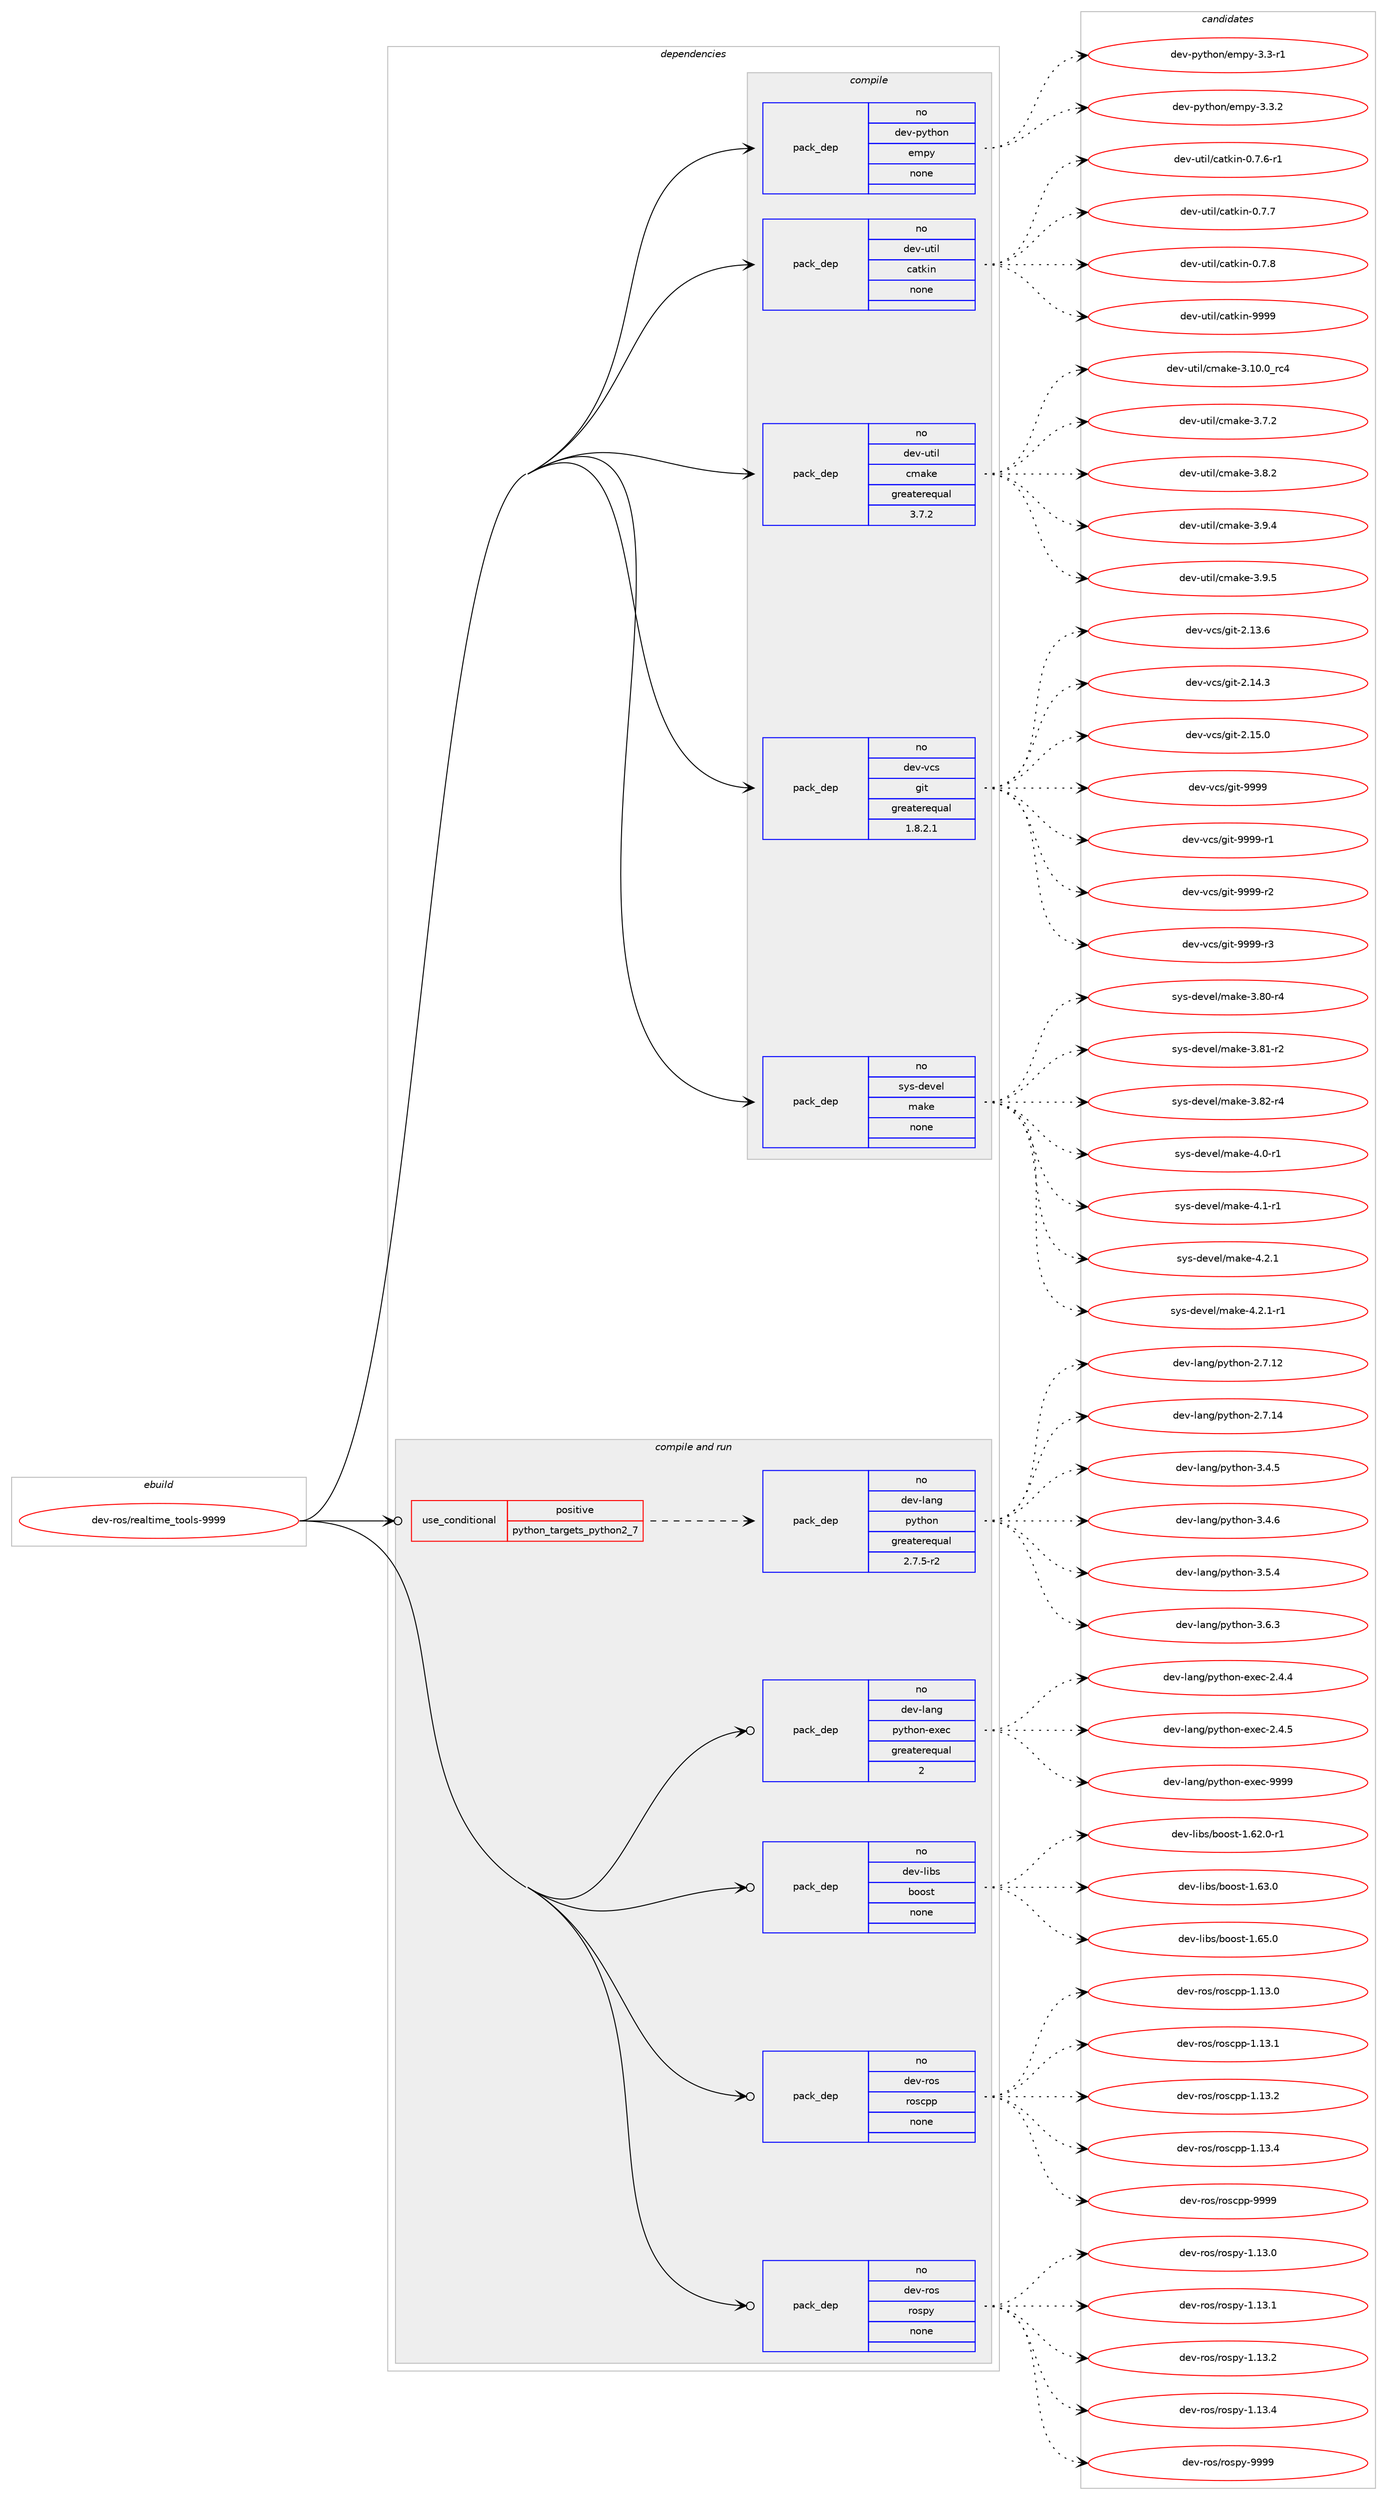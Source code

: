 digraph prolog {

# *************
# Graph options
# *************

newrank=true;
concentrate=true;
compound=true;
graph [rankdir=LR,fontname=Helvetica,fontsize=10,ranksep=1.5];#, ranksep=2.5, nodesep=0.2];
edge  [arrowhead=vee];
node  [fontname=Helvetica,fontsize=10];

# **********
# The ebuild
# **********

subgraph cluster_leftcol {
color=gray;
rank=same;
label=<<i>ebuild</i>>;
id [label="dev-ros/realtime_tools-9999", color=red, width=4, href="../dev-ros/realtime_tools-9999.svg"];
}

# ****************
# The dependencies
# ****************

subgraph cluster_midcol {
color=gray;
label=<<i>dependencies</i>>;
subgraph cluster_compile {
fillcolor="#eeeeee";
style=filled;
label=<<i>compile</i>>;
subgraph pack157177 {
dependency207393 [label=<<TABLE BORDER="0" CELLBORDER="1" CELLSPACING="0" CELLPADDING="4" WIDTH="220"><TR><TD ROWSPAN="6" CELLPADDING="30">pack_dep</TD></TR><TR><TD WIDTH="110">no</TD></TR><TR><TD>dev-python</TD></TR><TR><TD>empy</TD></TR><TR><TD>none</TD></TR><TR><TD></TD></TR></TABLE>>, shape=none, color=blue];
}
id:e -> dependency207393:w [weight=20,style="solid",arrowhead="vee"];
subgraph pack157178 {
dependency207394 [label=<<TABLE BORDER="0" CELLBORDER="1" CELLSPACING="0" CELLPADDING="4" WIDTH="220"><TR><TD ROWSPAN="6" CELLPADDING="30">pack_dep</TD></TR><TR><TD WIDTH="110">no</TD></TR><TR><TD>dev-util</TD></TR><TR><TD>catkin</TD></TR><TR><TD>none</TD></TR><TR><TD></TD></TR></TABLE>>, shape=none, color=blue];
}
id:e -> dependency207394:w [weight=20,style="solid",arrowhead="vee"];
subgraph pack157179 {
dependency207395 [label=<<TABLE BORDER="0" CELLBORDER="1" CELLSPACING="0" CELLPADDING="4" WIDTH="220"><TR><TD ROWSPAN="6" CELLPADDING="30">pack_dep</TD></TR><TR><TD WIDTH="110">no</TD></TR><TR><TD>dev-util</TD></TR><TR><TD>cmake</TD></TR><TR><TD>greaterequal</TD></TR><TR><TD>3.7.2</TD></TR></TABLE>>, shape=none, color=blue];
}
id:e -> dependency207395:w [weight=20,style="solid",arrowhead="vee"];
subgraph pack157180 {
dependency207396 [label=<<TABLE BORDER="0" CELLBORDER="1" CELLSPACING="0" CELLPADDING="4" WIDTH="220"><TR><TD ROWSPAN="6" CELLPADDING="30">pack_dep</TD></TR><TR><TD WIDTH="110">no</TD></TR><TR><TD>dev-vcs</TD></TR><TR><TD>git</TD></TR><TR><TD>greaterequal</TD></TR><TR><TD>1.8.2.1</TD></TR></TABLE>>, shape=none, color=blue];
}
id:e -> dependency207396:w [weight=20,style="solid",arrowhead="vee"];
subgraph pack157181 {
dependency207397 [label=<<TABLE BORDER="0" CELLBORDER="1" CELLSPACING="0" CELLPADDING="4" WIDTH="220"><TR><TD ROWSPAN="6" CELLPADDING="30">pack_dep</TD></TR><TR><TD WIDTH="110">no</TD></TR><TR><TD>sys-devel</TD></TR><TR><TD>make</TD></TR><TR><TD>none</TD></TR><TR><TD></TD></TR></TABLE>>, shape=none, color=blue];
}
id:e -> dependency207397:w [weight=20,style="solid",arrowhead="vee"];
}
subgraph cluster_compileandrun {
fillcolor="#eeeeee";
style=filled;
label=<<i>compile and run</i>>;
subgraph cond46229 {
dependency207398 [label=<<TABLE BORDER="0" CELLBORDER="1" CELLSPACING="0" CELLPADDING="4"><TR><TD ROWSPAN="3" CELLPADDING="10">use_conditional</TD></TR><TR><TD>positive</TD></TR><TR><TD>python_targets_python2_7</TD></TR></TABLE>>, shape=none, color=red];
subgraph pack157182 {
dependency207399 [label=<<TABLE BORDER="0" CELLBORDER="1" CELLSPACING="0" CELLPADDING="4" WIDTH="220"><TR><TD ROWSPAN="6" CELLPADDING="30">pack_dep</TD></TR><TR><TD WIDTH="110">no</TD></TR><TR><TD>dev-lang</TD></TR><TR><TD>python</TD></TR><TR><TD>greaterequal</TD></TR><TR><TD>2.7.5-r2</TD></TR></TABLE>>, shape=none, color=blue];
}
dependency207398:e -> dependency207399:w [weight=20,style="dashed",arrowhead="vee"];
}
id:e -> dependency207398:w [weight=20,style="solid",arrowhead="odotvee"];
subgraph pack157183 {
dependency207400 [label=<<TABLE BORDER="0" CELLBORDER="1" CELLSPACING="0" CELLPADDING="4" WIDTH="220"><TR><TD ROWSPAN="6" CELLPADDING="30">pack_dep</TD></TR><TR><TD WIDTH="110">no</TD></TR><TR><TD>dev-lang</TD></TR><TR><TD>python-exec</TD></TR><TR><TD>greaterequal</TD></TR><TR><TD>2</TD></TR></TABLE>>, shape=none, color=blue];
}
id:e -> dependency207400:w [weight=20,style="solid",arrowhead="odotvee"];
subgraph pack157184 {
dependency207401 [label=<<TABLE BORDER="0" CELLBORDER="1" CELLSPACING="0" CELLPADDING="4" WIDTH="220"><TR><TD ROWSPAN="6" CELLPADDING="30">pack_dep</TD></TR><TR><TD WIDTH="110">no</TD></TR><TR><TD>dev-libs</TD></TR><TR><TD>boost</TD></TR><TR><TD>none</TD></TR><TR><TD></TD></TR></TABLE>>, shape=none, color=blue];
}
id:e -> dependency207401:w [weight=20,style="solid",arrowhead="odotvee"];
subgraph pack157185 {
dependency207402 [label=<<TABLE BORDER="0" CELLBORDER="1" CELLSPACING="0" CELLPADDING="4" WIDTH="220"><TR><TD ROWSPAN="6" CELLPADDING="30">pack_dep</TD></TR><TR><TD WIDTH="110">no</TD></TR><TR><TD>dev-ros</TD></TR><TR><TD>roscpp</TD></TR><TR><TD>none</TD></TR><TR><TD></TD></TR></TABLE>>, shape=none, color=blue];
}
id:e -> dependency207402:w [weight=20,style="solid",arrowhead="odotvee"];
subgraph pack157186 {
dependency207403 [label=<<TABLE BORDER="0" CELLBORDER="1" CELLSPACING="0" CELLPADDING="4" WIDTH="220"><TR><TD ROWSPAN="6" CELLPADDING="30">pack_dep</TD></TR><TR><TD WIDTH="110">no</TD></TR><TR><TD>dev-ros</TD></TR><TR><TD>rospy</TD></TR><TR><TD>none</TD></TR><TR><TD></TD></TR></TABLE>>, shape=none, color=blue];
}
id:e -> dependency207403:w [weight=20,style="solid",arrowhead="odotvee"];
}
subgraph cluster_run {
fillcolor="#eeeeee";
style=filled;
label=<<i>run</i>>;
}
}

# **************
# The candidates
# **************

subgraph cluster_choices {
rank=same;
color=gray;
label=<<i>candidates</i>>;

subgraph choice157177 {
color=black;
nodesep=1;
choice1001011184511212111610411111047101109112121455146514511449 [label="dev-python/empy-3.3-r1", color=red, width=4,href="../dev-python/empy-3.3-r1.svg"];
choice1001011184511212111610411111047101109112121455146514650 [label="dev-python/empy-3.3.2", color=red, width=4,href="../dev-python/empy-3.3.2.svg"];
dependency207393:e -> choice1001011184511212111610411111047101109112121455146514511449:w [style=dotted,weight="100"];
dependency207393:e -> choice1001011184511212111610411111047101109112121455146514650:w [style=dotted,weight="100"];
}
subgraph choice157178 {
color=black;
nodesep=1;
choice100101118451171161051084799971161071051104548465546544511449 [label="dev-util/catkin-0.7.6-r1", color=red, width=4,href="../dev-util/catkin-0.7.6-r1.svg"];
choice10010111845117116105108479997116107105110454846554655 [label="dev-util/catkin-0.7.7", color=red, width=4,href="../dev-util/catkin-0.7.7.svg"];
choice10010111845117116105108479997116107105110454846554656 [label="dev-util/catkin-0.7.8", color=red, width=4,href="../dev-util/catkin-0.7.8.svg"];
choice100101118451171161051084799971161071051104557575757 [label="dev-util/catkin-9999", color=red, width=4,href="../dev-util/catkin-9999.svg"];
dependency207394:e -> choice100101118451171161051084799971161071051104548465546544511449:w [style=dotted,weight="100"];
dependency207394:e -> choice10010111845117116105108479997116107105110454846554655:w [style=dotted,weight="100"];
dependency207394:e -> choice10010111845117116105108479997116107105110454846554656:w [style=dotted,weight="100"];
dependency207394:e -> choice100101118451171161051084799971161071051104557575757:w [style=dotted,weight="100"];
}
subgraph choice157179 {
color=black;
nodesep=1;
choice1001011184511711610510847991099710710145514649484648951149952 [label="dev-util/cmake-3.10.0_rc4", color=red, width=4,href="../dev-util/cmake-3.10.0_rc4.svg"];
choice10010111845117116105108479910997107101455146554650 [label="dev-util/cmake-3.7.2", color=red, width=4,href="../dev-util/cmake-3.7.2.svg"];
choice10010111845117116105108479910997107101455146564650 [label="dev-util/cmake-3.8.2", color=red, width=4,href="../dev-util/cmake-3.8.2.svg"];
choice10010111845117116105108479910997107101455146574652 [label="dev-util/cmake-3.9.4", color=red, width=4,href="../dev-util/cmake-3.9.4.svg"];
choice10010111845117116105108479910997107101455146574653 [label="dev-util/cmake-3.9.5", color=red, width=4,href="../dev-util/cmake-3.9.5.svg"];
dependency207395:e -> choice1001011184511711610510847991099710710145514649484648951149952:w [style=dotted,weight="100"];
dependency207395:e -> choice10010111845117116105108479910997107101455146554650:w [style=dotted,weight="100"];
dependency207395:e -> choice10010111845117116105108479910997107101455146564650:w [style=dotted,weight="100"];
dependency207395:e -> choice10010111845117116105108479910997107101455146574652:w [style=dotted,weight="100"];
dependency207395:e -> choice10010111845117116105108479910997107101455146574653:w [style=dotted,weight="100"];
}
subgraph choice157180 {
color=black;
nodesep=1;
choice10010111845118991154710310511645504649514654 [label="dev-vcs/git-2.13.6", color=red, width=4,href="../dev-vcs/git-2.13.6.svg"];
choice10010111845118991154710310511645504649524651 [label="dev-vcs/git-2.14.3", color=red, width=4,href="../dev-vcs/git-2.14.3.svg"];
choice10010111845118991154710310511645504649534648 [label="dev-vcs/git-2.15.0", color=red, width=4,href="../dev-vcs/git-2.15.0.svg"];
choice1001011184511899115471031051164557575757 [label="dev-vcs/git-9999", color=red, width=4,href="../dev-vcs/git-9999.svg"];
choice10010111845118991154710310511645575757574511449 [label="dev-vcs/git-9999-r1", color=red, width=4,href="../dev-vcs/git-9999-r1.svg"];
choice10010111845118991154710310511645575757574511450 [label="dev-vcs/git-9999-r2", color=red, width=4,href="../dev-vcs/git-9999-r2.svg"];
choice10010111845118991154710310511645575757574511451 [label="dev-vcs/git-9999-r3", color=red, width=4,href="../dev-vcs/git-9999-r3.svg"];
dependency207396:e -> choice10010111845118991154710310511645504649514654:w [style=dotted,weight="100"];
dependency207396:e -> choice10010111845118991154710310511645504649524651:w [style=dotted,weight="100"];
dependency207396:e -> choice10010111845118991154710310511645504649534648:w [style=dotted,weight="100"];
dependency207396:e -> choice1001011184511899115471031051164557575757:w [style=dotted,weight="100"];
dependency207396:e -> choice10010111845118991154710310511645575757574511449:w [style=dotted,weight="100"];
dependency207396:e -> choice10010111845118991154710310511645575757574511450:w [style=dotted,weight="100"];
dependency207396:e -> choice10010111845118991154710310511645575757574511451:w [style=dotted,weight="100"];
}
subgraph choice157181 {
color=black;
nodesep=1;
choice11512111545100101118101108471099710710145514656484511452 [label="sys-devel/make-3.80-r4", color=red, width=4,href="../sys-devel/make-3.80-r4.svg"];
choice11512111545100101118101108471099710710145514656494511450 [label="sys-devel/make-3.81-r2", color=red, width=4,href="../sys-devel/make-3.81-r2.svg"];
choice11512111545100101118101108471099710710145514656504511452 [label="sys-devel/make-3.82-r4", color=red, width=4,href="../sys-devel/make-3.82-r4.svg"];
choice115121115451001011181011084710997107101455246484511449 [label="sys-devel/make-4.0-r1", color=red, width=4,href="../sys-devel/make-4.0-r1.svg"];
choice115121115451001011181011084710997107101455246494511449 [label="sys-devel/make-4.1-r1", color=red, width=4,href="../sys-devel/make-4.1-r1.svg"];
choice115121115451001011181011084710997107101455246504649 [label="sys-devel/make-4.2.1", color=red, width=4,href="../sys-devel/make-4.2.1.svg"];
choice1151211154510010111810110847109971071014552465046494511449 [label="sys-devel/make-4.2.1-r1", color=red, width=4,href="../sys-devel/make-4.2.1-r1.svg"];
dependency207397:e -> choice11512111545100101118101108471099710710145514656484511452:w [style=dotted,weight="100"];
dependency207397:e -> choice11512111545100101118101108471099710710145514656494511450:w [style=dotted,weight="100"];
dependency207397:e -> choice11512111545100101118101108471099710710145514656504511452:w [style=dotted,weight="100"];
dependency207397:e -> choice115121115451001011181011084710997107101455246484511449:w [style=dotted,weight="100"];
dependency207397:e -> choice115121115451001011181011084710997107101455246494511449:w [style=dotted,weight="100"];
dependency207397:e -> choice115121115451001011181011084710997107101455246504649:w [style=dotted,weight="100"];
dependency207397:e -> choice1151211154510010111810110847109971071014552465046494511449:w [style=dotted,weight="100"];
}
subgraph choice157182 {
color=black;
nodesep=1;
choice10010111845108971101034711212111610411111045504655464950 [label="dev-lang/python-2.7.12", color=red, width=4,href="../dev-lang/python-2.7.12.svg"];
choice10010111845108971101034711212111610411111045504655464952 [label="dev-lang/python-2.7.14", color=red, width=4,href="../dev-lang/python-2.7.14.svg"];
choice100101118451089711010347112121116104111110455146524653 [label="dev-lang/python-3.4.5", color=red, width=4,href="../dev-lang/python-3.4.5.svg"];
choice100101118451089711010347112121116104111110455146524654 [label="dev-lang/python-3.4.6", color=red, width=4,href="../dev-lang/python-3.4.6.svg"];
choice100101118451089711010347112121116104111110455146534652 [label="dev-lang/python-3.5.4", color=red, width=4,href="../dev-lang/python-3.5.4.svg"];
choice100101118451089711010347112121116104111110455146544651 [label="dev-lang/python-3.6.3", color=red, width=4,href="../dev-lang/python-3.6.3.svg"];
dependency207399:e -> choice10010111845108971101034711212111610411111045504655464950:w [style=dotted,weight="100"];
dependency207399:e -> choice10010111845108971101034711212111610411111045504655464952:w [style=dotted,weight="100"];
dependency207399:e -> choice100101118451089711010347112121116104111110455146524653:w [style=dotted,weight="100"];
dependency207399:e -> choice100101118451089711010347112121116104111110455146524654:w [style=dotted,weight="100"];
dependency207399:e -> choice100101118451089711010347112121116104111110455146534652:w [style=dotted,weight="100"];
dependency207399:e -> choice100101118451089711010347112121116104111110455146544651:w [style=dotted,weight="100"];
}
subgraph choice157183 {
color=black;
nodesep=1;
choice1001011184510897110103471121211161041111104510112010199455046524652 [label="dev-lang/python-exec-2.4.4", color=red, width=4,href="../dev-lang/python-exec-2.4.4.svg"];
choice1001011184510897110103471121211161041111104510112010199455046524653 [label="dev-lang/python-exec-2.4.5", color=red, width=4,href="../dev-lang/python-exec-2.4.5.svg"];
choice10010111845108971101034711212111610411111045101120101994557575757 [label="dev-lang/python-exec-9999", color=red, width=4,href="../dev-lang/python-exec-9999.svg"];
dependency207400:e -> choice1001011184510897110103471121211161041111104510112010199455046524652:w [style=dotted,weight="100"];
dependency207400:e -> choice1001011184510897110103471121211161041111104510112010199455046524653:w [style=dotted,weight="100"];
dependency207400:e -> choice10010111845108971101034711212111610411111045101120101994557575757:w [style=dotted,weight="100"];
}
subgraph choice157184 {
color=black;
nodesep=1;
choice10010111845108105981154798111111115116454946545046484511449 [label="dev-libs/boost-1.62.0-r1", color=red, width=4,href="../dev-libs/boost-1.62.0-r1.svg"];
choice1001011184510810598115479811111111511645494654514648 [label="dev-libs/boost-1.63.0", color=red, width=4,href="../dev-libs/boost-1.63.0.svg"];
choice1001011184510810598115479811111111511645494654534648 [label="dev-libs/boost-1.65.0", color=red, width=4,href="../dev-libs/boost-1.65.0.svg"];
dependency207401:e -> choice10010111845108105981154798111111115116454946545046484511449:w [style=dotted,weight="100"];
dependency207401:e -> choice1001011184510810598115479811111111511645494654514648:w [style=dotted,weight="100"];
dependency207401:e -> choice1001011184510810598115479811111111511645494654534648:w [style=dotted,weight="100"];
}
subgraph choice157185 {
color=black;
nodesep=1;
choice10010111845114111115471141111159911211245494649514648 [label="dev-ros/roscpp-1.13.0", color=red, width=4,href="../dev-ros/roscpp-1.13.0.svg"];
choice10010111845114111115471141111159911211245494649514649 [label="dev-ros/roscpp-1.13.1", color=red, width=4,href="../dev-ros/roscpp-1.13.1.svg"];
choice10010111845114111115471141111159911211245494649514650 [label="dev-ros/roscpp-1.13.2", color=red, width=4,href="../dev-ros/roscpp-1.13.2.svg"];
choice10010111845114111115471141111159911211245494649514652 [label="dev-ros/roscpp-1.13.4", color=red, width=4,href="../dev-ros/roscpp-1.13.4.svg"];
choice1001011184511411111547114111115991121124557575757 [label="dev-ros/roscpp-9999", color=red, width=4,href="../dev-ros/roscpp-9999.svg"];
dependency207402:e -> choice10010111845114111115471141111159911211245494649514648:w [style=dotted,weight="100"];
dependency207402:e -> choice10010111845114111115471141111159911211245494649514649:w [style=dotted,weight="100"];
dependency207402:e -> choice10010111845114111115471141111159911211245494649514650:w [style=dotted,weight="100"];
dependency207402:e -> choice10010111845114111115471141111159911211245494649514652:w [style=dotted,weight="100"];
dependency207402:e -> choice1001011184511411111547114111115991121124557575757:w [style=dotted,weight="100"];
}
subgraph choice157186 {
color=black;
nodesep=1;
choice100101118451141111154711411111511212145494649514648 [label="dev-ros/rospy-1.13.0", color=red, width=4,href="../dev-ros/rospy-1.13.0.svg"];
choice100101118451141111154711411111511212145494649514649 [label="dev-ros/rospy-1.13.1", color=red, width=4,href="../dev-ros/rospy-1.13.1.svg"];
choice100101118451141111154711411111511212145494649514650 [label="dev-ros/rospy-1.13.2", color=red, width=4,href="../dev-ros/rospy-1.13.2.svg"];
choice100101118451141111154711411111511212145494649514652 [label="dev-ros/rospy-1.13.4", color=red, width=4,href="../dev-ros/rospy-1.13.4.svg"];
choice10010111845114111115471141111151121214557575757 [label="dev-ros/rospy-9999", color=red, width=4,href="../dev-ros/rospy-9999.svg"];
dependency207403:e -> choice100101118451141111154711411111511212145494649514648:w [style=dotted,weight="100"];
dependency207403:e -> choice100101118451141111154711411111511212145494649514649:w [style=dotted,weight="100"];
dependency207403:e -> choice100101118451141111154711411111511212145494649514650:w [style=dotted,weight="100"];
dependency207403:e -> choice100101118451141111154711411111511212145494649514652:w [style=dotted,weight="100"];
dependency207403:e -> choice10010111845114111115471141111151121214557575757:w [style=dotted,weight="100"];
}
}

}
